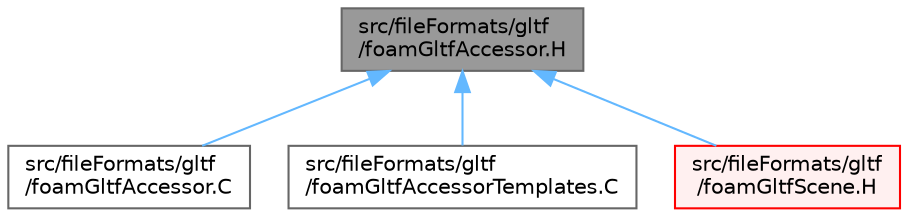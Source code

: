 digraph "src/fileFormats/gltf/foamGltfAccessor.H"
{
 // LATEX_PDF_SIZE
  bgcolor="transparent";
  edge [fontname=Helvetica,fontsize=10,labelfontname=Helvetica,labelfontsize=10];
  node [fontname=Helvetica,fontsize=10,shape=box,height=0.2,width=0.4];
  Node1 [id="Node000001",label="src/fileFormats/gltf\l/foamGltfAccessor.H",height=0.2,width=0.4,color="gray40", fillcolor="grey60", style="filled", fontcolor="black",tooltip=" "];
  Node1 -> Node2 [id="edge1_Node000001_Node000002",dir="back",color="steelblue1",style="solid",tooltip=" "];
  Node2 [id="Node000002",label="src/fileFormats/gltf\l/foamGltfAccessor.C",height=0.2,width=0.4,color="grey40", fillcolor="white", style="filled",URL="$foamGltfAccessor_8C.html",tooltip=" "];
  Node1 -> Node3 [id="edge2_Node000001_Node000003",dir="back",color="steelblue1",style="solid",tooltip=" "];
  Node3 [id="Node000003",label="src/fileFormats/gltf\l/foamGltfAccessorTemplates.C",height=0.2,width=0.4,color="grey40", fillcolor="white", style="filled",URL="$foamGltfAccessorTemplates_8C.html",tooltip=" "];
  Node1 -> Node4 [id="edge3_Node000001_Node000004",dir="back",color="steelblue1",style="solid",tooltip=" "];
  Node4 [id="Node000004",label="src/fileFormats/gltf\l/foamGltfScene.H",height=0.2,width=0.4,color="red", fillcolor="#FFF0F0", style="filled",URL="$foamGltfScene_8H.html",tooltip=" "];
}
